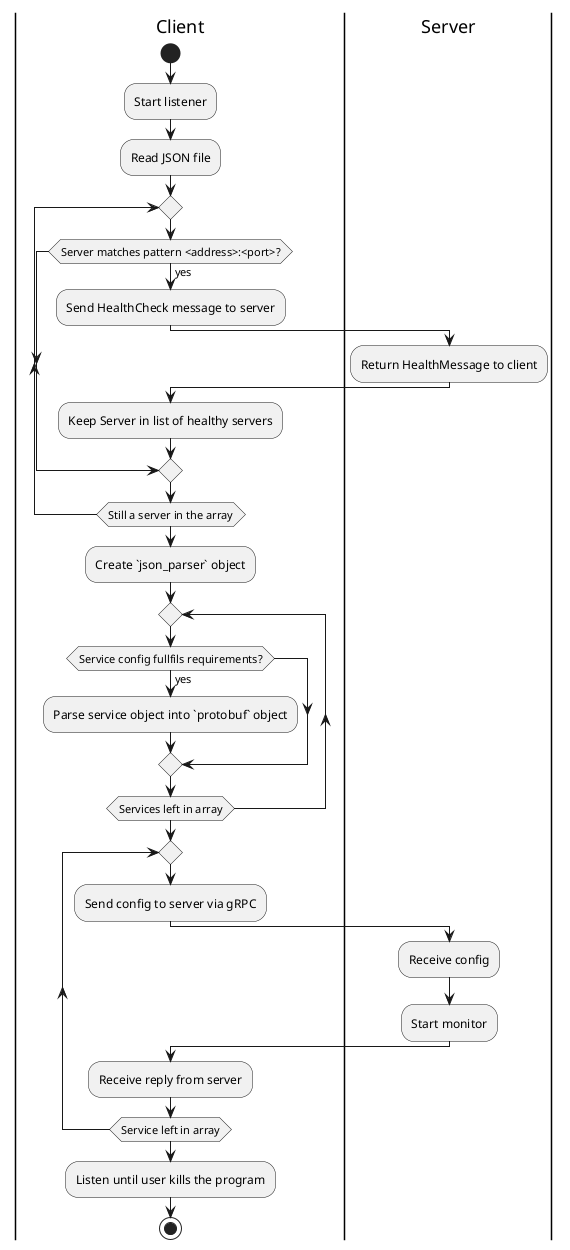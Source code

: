 @startuml start_sequence

|Client|
start
:Start listener;
:Read JSON file;
repeat
    if (Server matches pattern <address>:<port>?) then (yes)
        :Send HealthCheck message to server;
        |Server|
        :Return HealthMessage to client;
        |Client|
        :Keep Server in list of healthy servers;
    endif
repeat while (Still a server in the array)
:Create `json_parser` object;
repeat
    if (Service config fullfils requirements?) then (yes)
        :Parse service object into `protobuf` object;
    endif
repeat while (Services left in array)
repeat 
    :Send config to server via gRPC;
    |Server|
    :Receive config;
    :Start monitor;
    |Client|
    :Receive reply from server;
repeat while (Service left in array)
:Listen until user kills the program;
stop

@enduml
